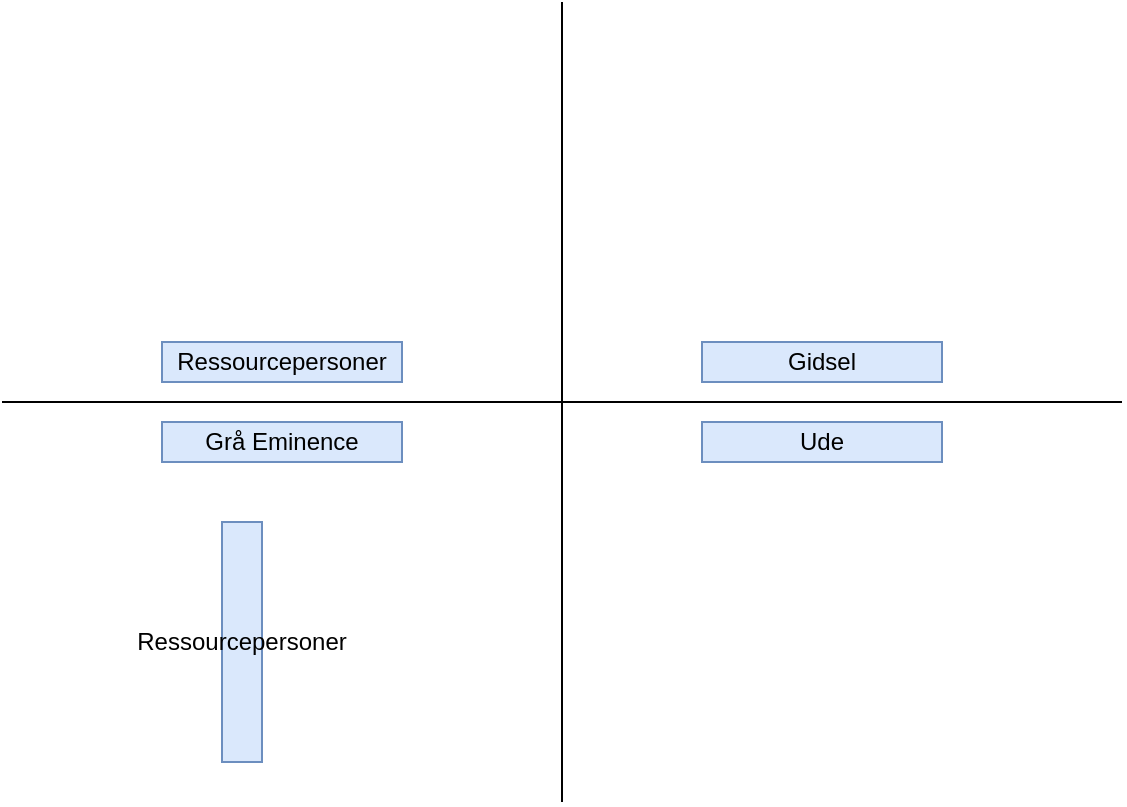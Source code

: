 <mxfile version="22.1.7" type="github">
  <diagram name="Side-1" id="Kf9_SM2S3UEdj10ifnin">
    <mxGraphModel dx="794" dy="458" grid="1" gridSize="10" guides="1" tooltips="1" connect="1" arrows="1" fold="1" page="1" pageScale="1" pageWidth="827" pageHeight="1169" math="0" shadow="0">
      <root>
        <mxCell id="0" />
        <mxCell id="1" parent="0" />
        <mxCell id="Hfg1uIaj8xVwxkPxyxNq-1" value="" style="endArrow=none;html=1;rounded=0;" edge="1" parent="1">
          <mxGeometry width="50" height="50" relative="1" as="geometry">
            <mxPoint x="400" y="480" as="sourcePoint" />
            <mxPoint x="400" y="80" as="targetPoint" />
          </mxGeometry>
        </mxCell>
        <mxCell id="Hfg1uIaj8xVwxkPxyxNq-2" value="" style="endArrow=none;html=1;rounded=0;" edge="1" parent="1">
          <mxGeometry width="50" height="50" relative="1" as="geometry">
            <mxPoint x="120" y="280" as="sourcePoint" />
            <mxPoint x="680" y="280" as="targetPoint" />
          </mxGeometry>
        </mxCell>
        <mxCell id="Hfg1uIaj8xVwxkPxyxNq-4" value="Ressourcepersoner" style="rounded=0;whiteSpace=wrap;html=1;fillColor=#dae8fc;strokeColor=#6c8ebf;" vertex="1" parent="1">
          <mxGeometry x="200" y="250" width="120" height="20" as="geometry" />
        </mxCell>
        <mxCell id="Hfg1uIaj8xVwxkPxyxNq-5" value="Grå Eminence" style="rounded=0;whiteSpace=wrap;html=1;fillColor=#dae8fc;strokeColor=#6c8ebf;" vertex="1" parent="1">
          <mxGeometry x="200" y="290" width="120" height="20" as="geometry" />
        </mxCell>
        <mxCell id="Hfg1uIaj8xVwxkPxyxNq-6" value="Ude" style="rounded=0;whiteSpace=wrap;html=1;fillColor=#dae8fc;strokeColor=#6c8ebf;" vertex="1" parent="1">
          <mxGeometry x="470" y="290" width="120" height="20" as="geometry" />
        </mxCell>
        <mxCell id="Hfg1uIaj8xVwxkPxyxNq-7" value="Gidsel" style="rounded=0;whiteSpace=wrap;html=1;fillColor=#dae8fc;strokeColor=#6c8ebf;" vertex="1" parent="1">
          <mxGeometry x="470" y="250" width="120" height="20" as="geometry" />
        </mxCell>
        <mxCell id="Hfg1uIaj8xVwxkPxyxNq-8" value="Ressourcepersoner" style="rounded=0;whiteSpace=wrap;html=1;fillColor=#dae8fc;strokeColor=#6c8ebf;direction=south;portConstraintRotation=0;" vertex="1" parent="1">
          <mxGeometry x="230" y="340" width="20" height="120" as="geometry" />
        </mxCell>
      </root>
    </mxGraphModel>
  </diagram>
</mxfile>

